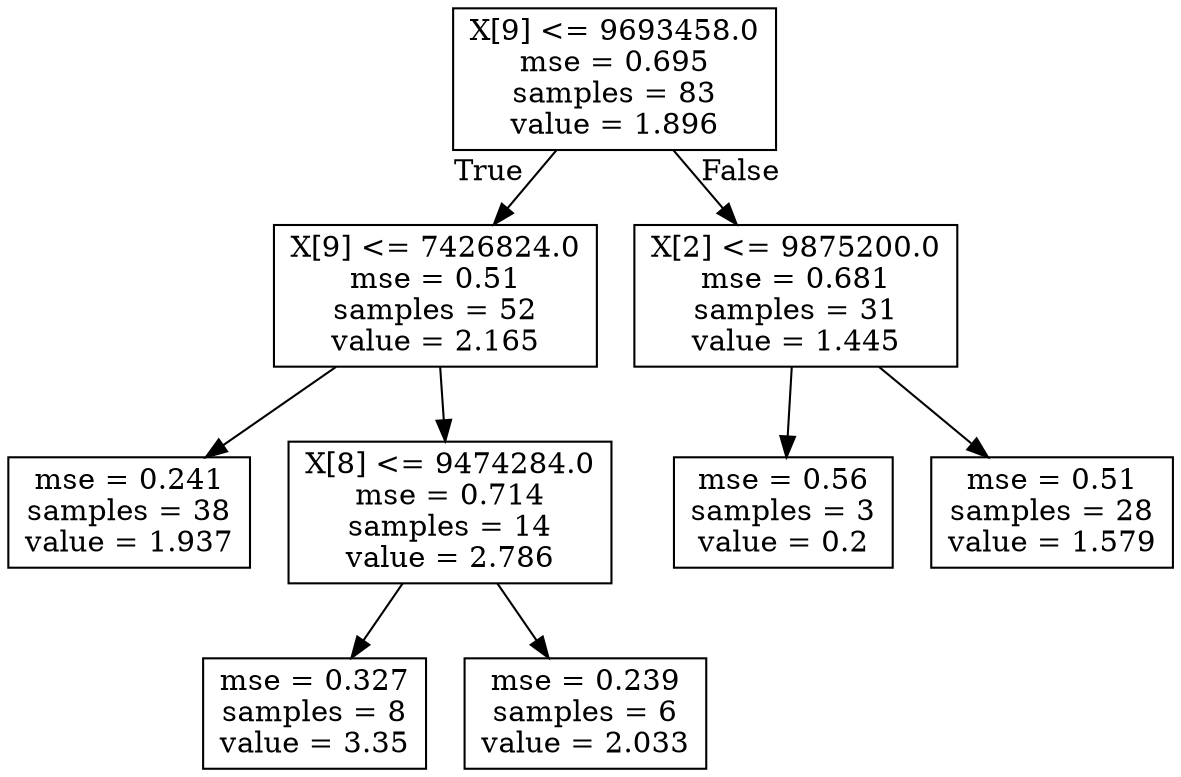digraph Tree {
node [shape=box] ;
0 [label="X[9] <= 9693458.0\nmse = 0.695\nsamples = 83\nvalue = 1.896"] ;
1 [label="X[9] <= 7426824.0\nmse = 0.51\nsamples = 52\nvalue = 2.165"] ;
0 -> 1 [labeldistance=2.5, labelangle=45, headlabel="True"] ;
3 [label="mse = 0.241\nsamples = 38\nvalue = 1.937"] ;
1 -> 3 ;
4 [label="X[8] <= 9474284.0\nmse = 0.714\nsamples = 14\nvalue = 2.786"] ;
1 -> 4 ;
5 [label="mse = 0.327\nsamples = 8\nvalue = 3.35"] ;
4 -> 5 ;
6 [label="mse = 0.239\nsamples = 6\nvalue = 2.033"] ;
4 -> 6 ;
2 [label="X[2] <= 9875200.0\nmse = 0.681\nsamples = 31\nvalue = 1.445"] ;
0 -> 2 [labeldistance=2.5, labelangle=-45, headlabel="False"] ;
7 [label="mse = 0.56\nsamples = 3\nvalue = 0.2"] ;
2 -> 7 ;
8 [label="mse = 0.51\nsamples = 28\nvalue = 1.579"] ;
2 -> 8 ;
}